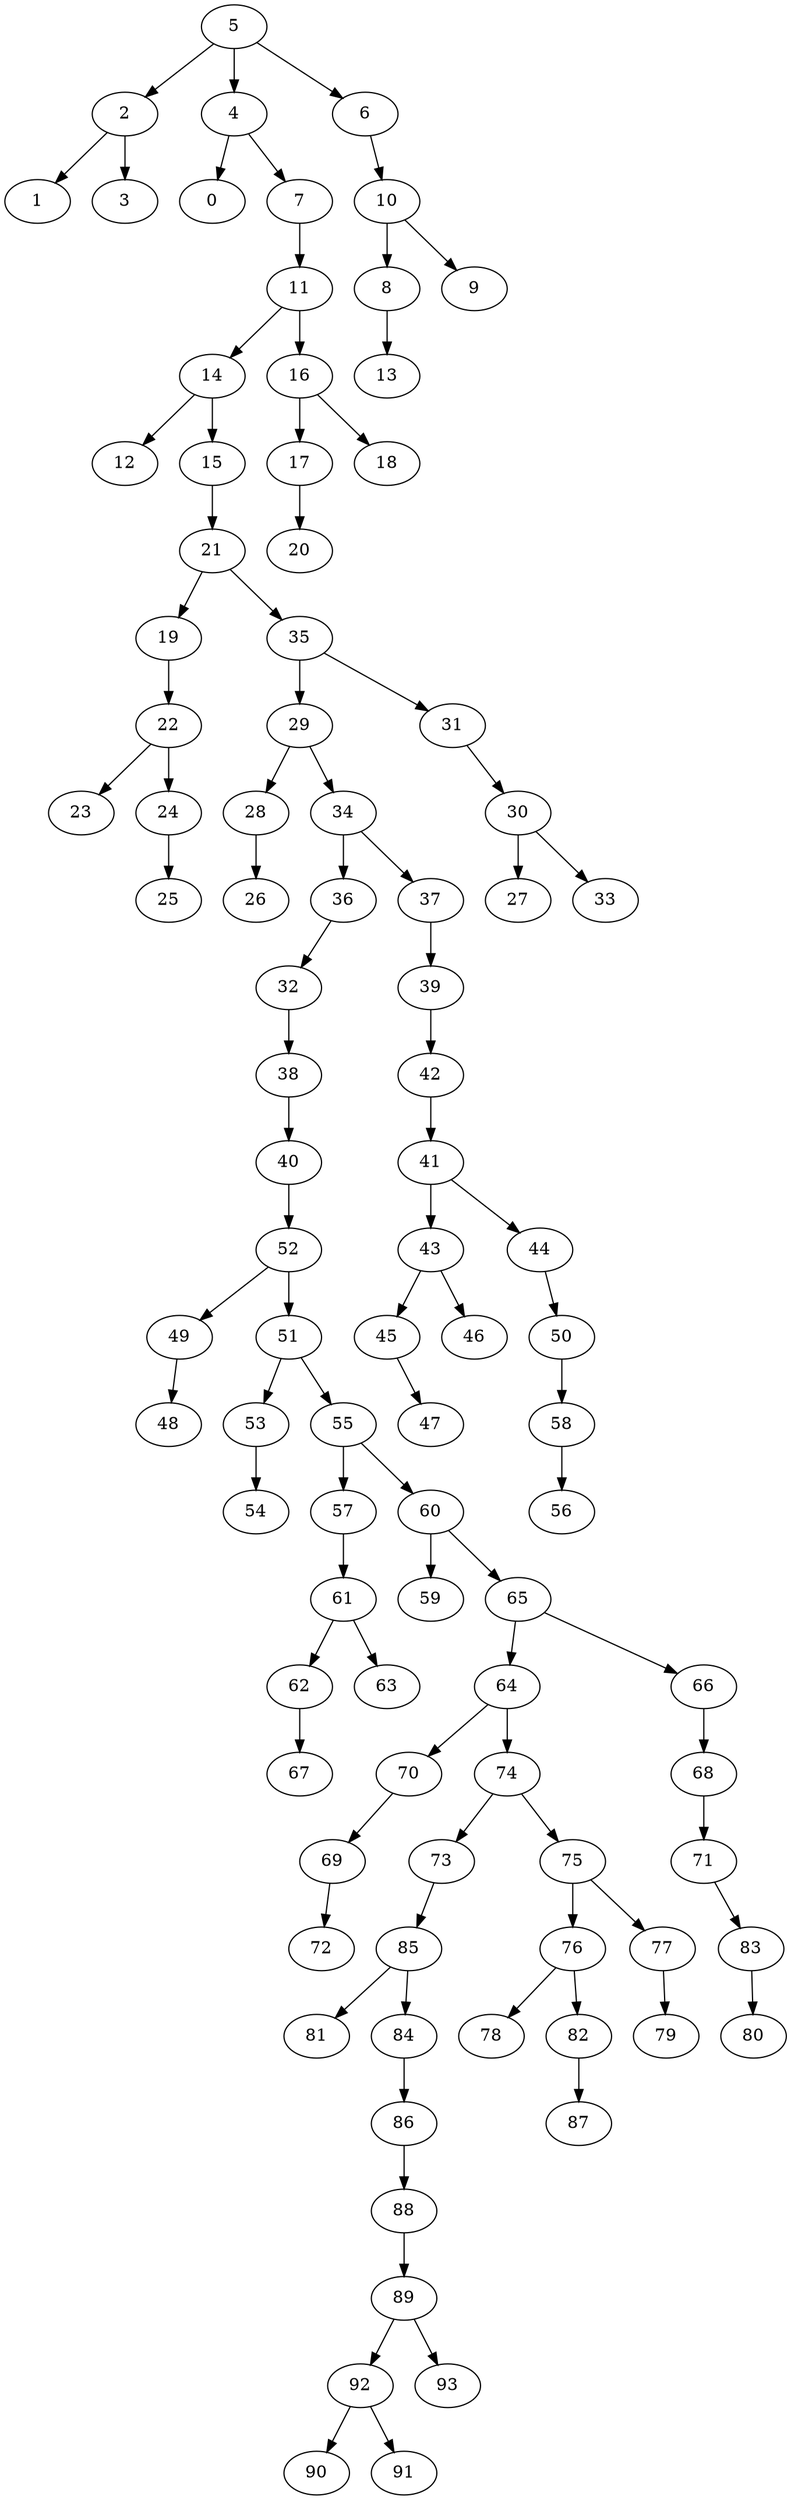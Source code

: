 digraph BarabasiAlbert_nodes_100_GradoMax_3_BFS_5 {
5;
2;
4;
6;
1;
3;
0;
7;
10;
11;
8;
9;
14;
16;
13;
12;
15;
17;
18;
21;
20;
19;
35;
22;
29;
31;
23;
24;
28;
34;
30;
25;
26;
36;
37;
27;
33;
32;
39;
38;
42;
40;
41;
52;
43;
44;
49;
51;
45;
46;
50;
48;
53;
55;
47;
58;
54;
57;
60;
56;
61;
59;
65;
62;
63;
64;
66;
67;
70;
74;
68;
69;
73;
75;
71;
72;
85;
76;
77;
83;
81;
84;
78;
82;
79;
80;
86;
87;
88;
89;
92;
93;
90;
91;
5 -> 2;
5 -> 4;
5 -> 6;
2 -> 1;
2 -> 3;
4 -> 0;
4 -> 7;
6 -> 10;
7 -> 11;
10 -> 8;
10 -> 9;
11 -> 14;
11 -> 16;
8 -> 13;
14 -> 12;
14 -> 15;
16 -> 17;
16 -> 18;
15 -> 21;
17 -> 20;
21 -> 19;
21 -> 35;
19 -> 22;
35 -> 29;
35 -> 31;
22 -> 23;
22 -> 24;
29 -> 28;
29 -> 34;
31 -> 30;
24 -> 25;
28 -> 26;
34 -> 36;
34 -> 37;
30 -> 27;
30 -> 33;
36 -> 32;
37 -> 39;
32 -> 38;
39 -> 42;
38 -> 40;
42 -> 41;
40 -> 52;
41 -> 43;
41 -> 44;
52 -> 49;
52 -> 51;
43 -> 45;
43 -> 46;
44 -> 50;
49 -> 48;
51 -> 53;
51 -> 55;
45 -> 47;
50 -> 58;
53 -> 54;
55 -> 57;
55 -> 60;
58 -> 56;
57 -> 61;
60 -> 59;
60 -> 65;
61 -> 62;
61 -> 63;
65 -> 64;
65 -> 66;
62 -> 67;
64 -> 70;
64 -> 74;
66 -> 68;
70 -> 69;
74 -> 73;
74 -> 75;
68 -> 71;
69 -> 72;
73 -> 85;
75 -> 76;
75 -> 77;
71 -> 83;
85 -> 81;
85 -> 84;
76 -> 78;
76 -> 82;
77 -> 79;
83 -> 80;
84 -> 86;
82 -> 87;
86 -> 88;
88 -> 89;
89 -> 92;
89 -> 93;
92 -> 90;
92 -> 91;
}